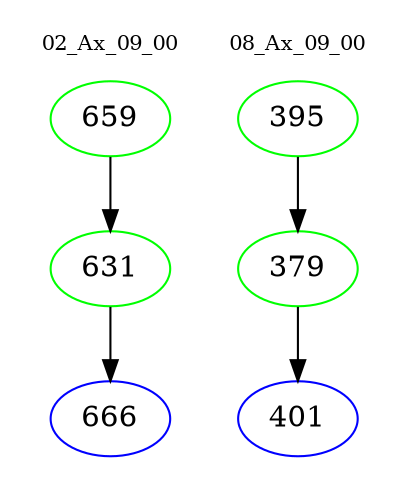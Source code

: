 digraph{
subgraph cluster_0 {
color = white
label = "02_Ax_09_00";
fontsize=10;
T0_659 [label="659", color="green"]
T0_659 -> T0_631 [color="black"]
T0_631 [label="631", color="green"]
T0_631 -> T0_666 [color="black"]
T0_666 [label="666", color="blue"]
}
subgraph cluster_1 {
color = white
label = "08_Ax_09_00";
fontsize=10;
T1_395 [label="395", color="green"]
T1_395 -> T1_379 [color="black"]
T1_379 [label="379", color="green"]
T1_379 -> T1_401 [color="black"]
T1_401 [label="401", color="blue"]
}
}
